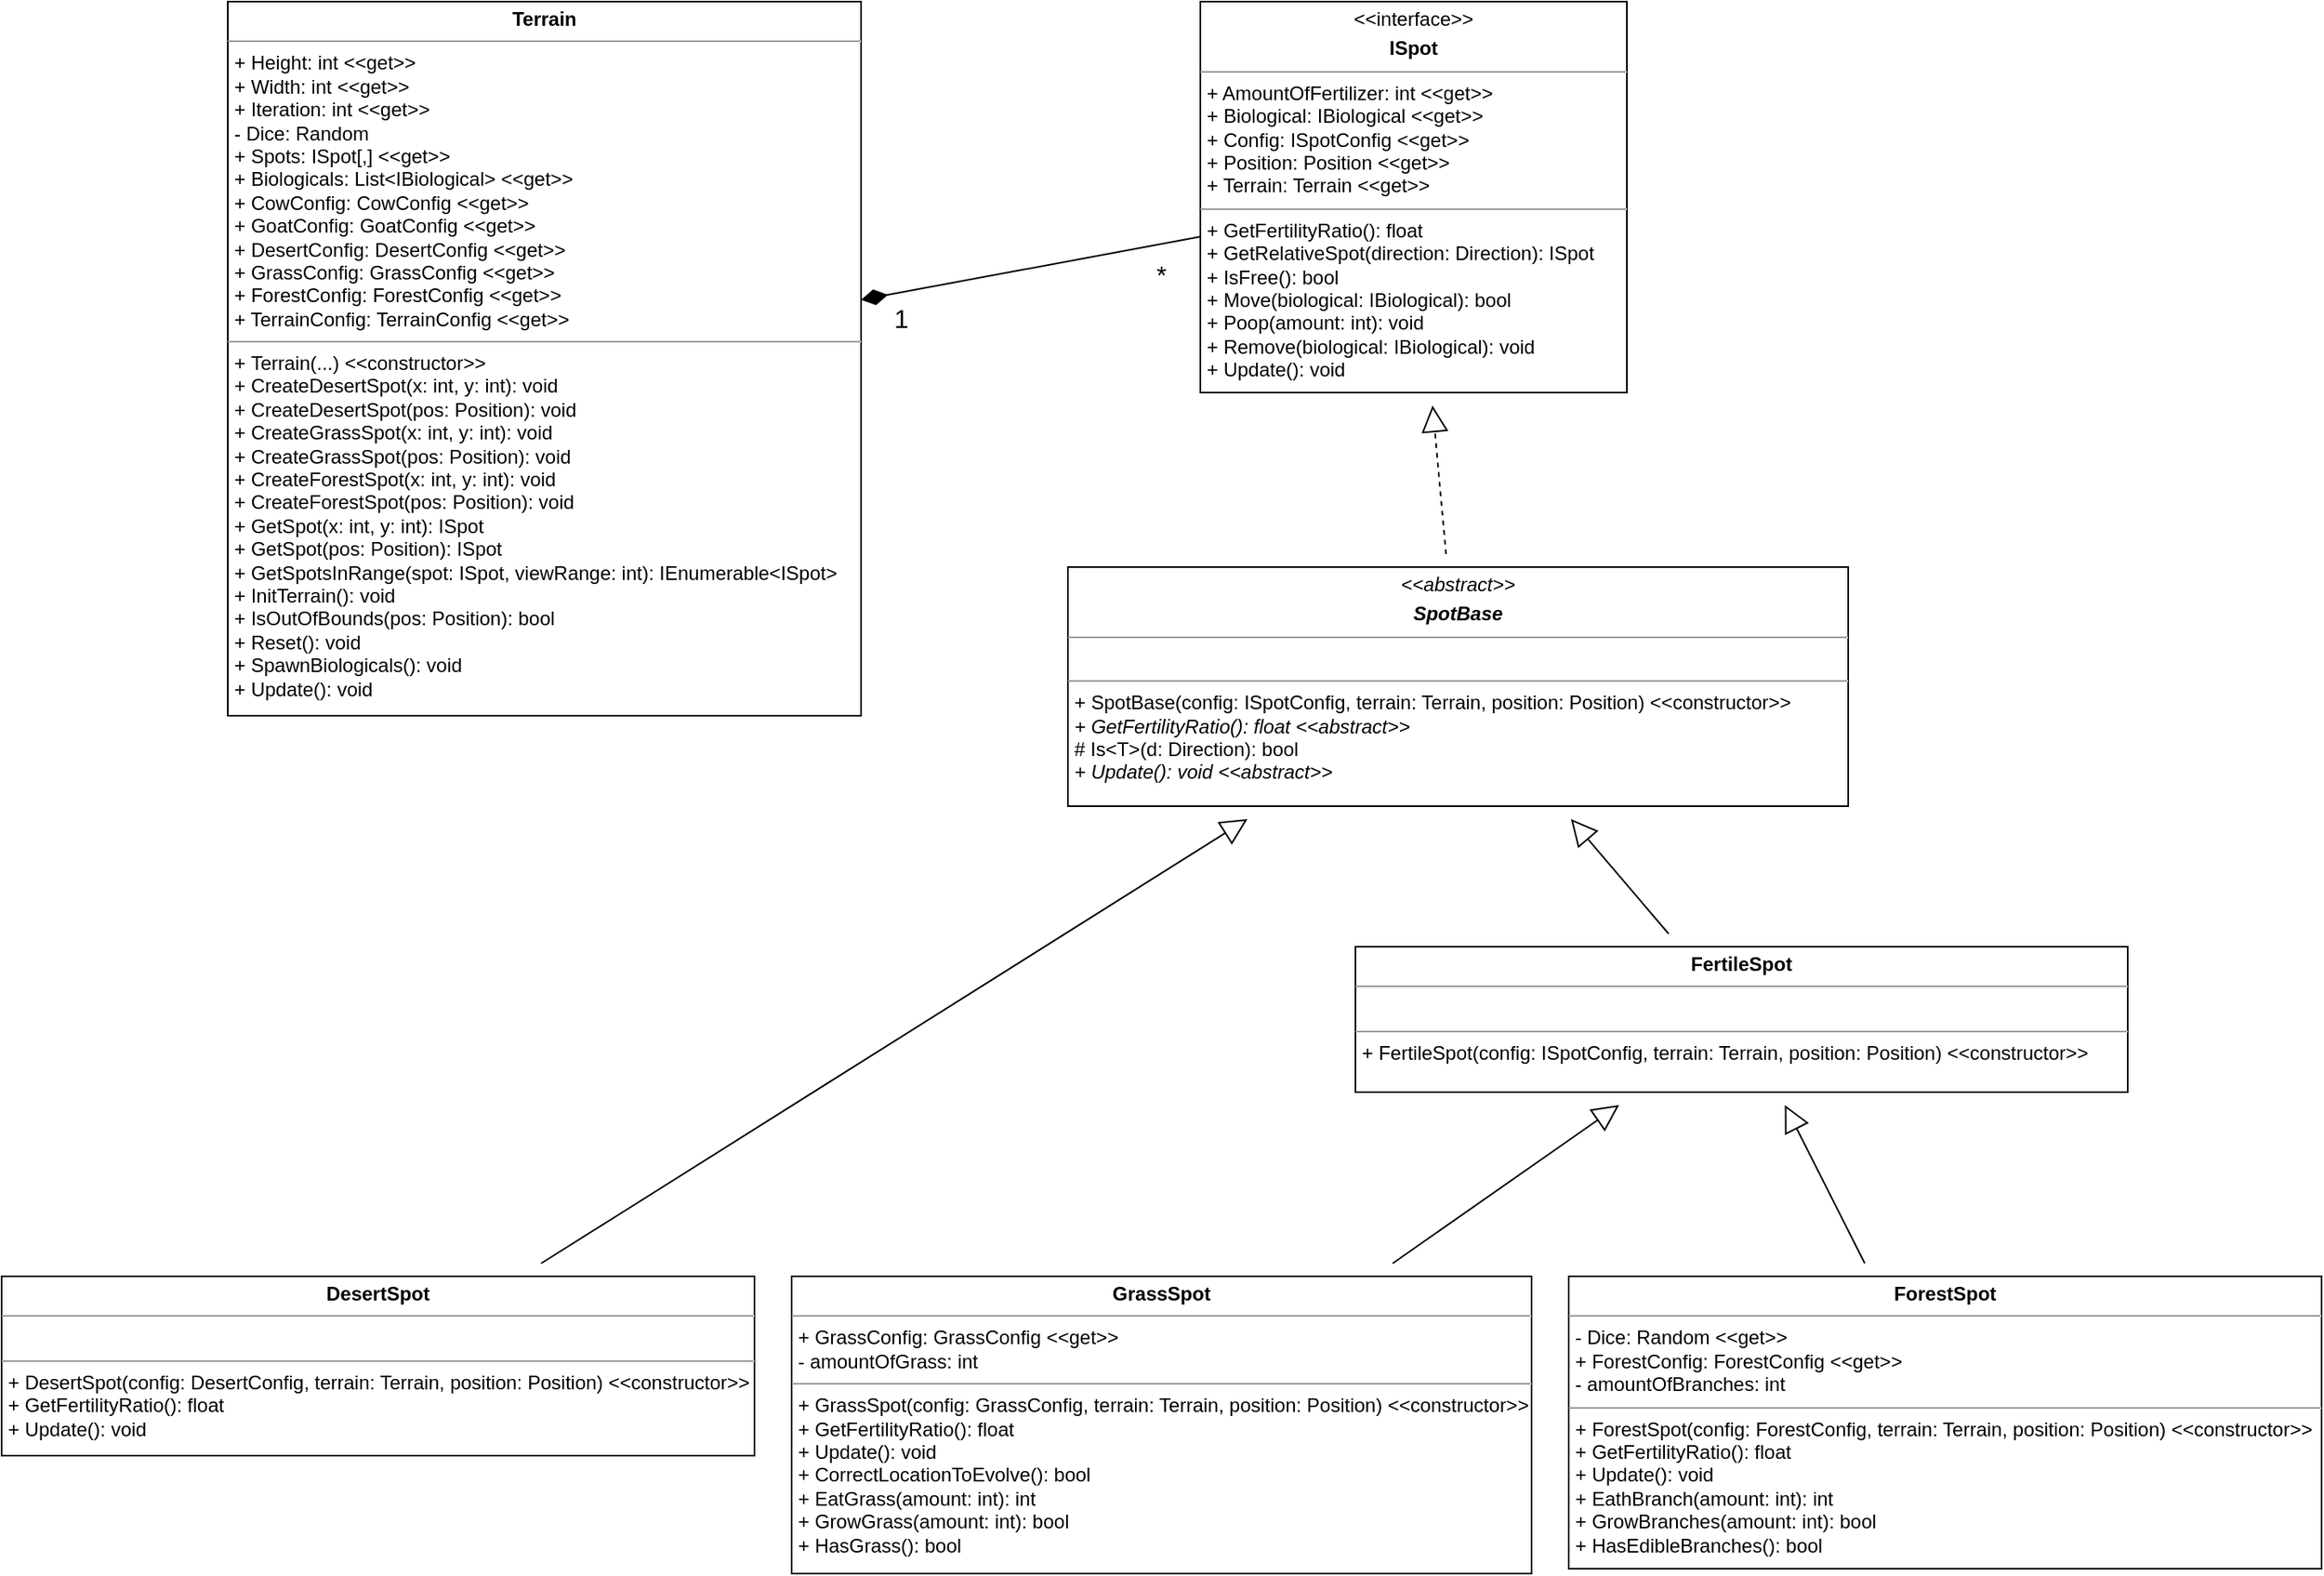 <mxfile version="17.4.2" type="device"><diagram id="P2nSyi5RZK7Bc7SLDS-i" name="Page-1"><mxGraphModel dx="2915" dy="1712" grid="0" gridSize="10" guides="1" tooltips="1" connect="1" arrows="1" fold="1" page="0" pageScale="1" pageWidth="850" pageHeight="1100" math="0" shadow="0"><root><mxCell id="0"/><mxCell id="1" parent="0"/><mxCell id="n8Y5l0oFin8smWEtLfET-14" style="edgeStyle=none;curved=1;rounded=0;orthogonalLoop=1;jettySize=auto;html=1;fontSize=12;endArrow=none;endFill=0;startSize=14;endSize=14;sourcePerimeterSpacing=0;targetPerimeterSpacing=0;startArrow=diamondThin;startFill=1;" edge="1" parent="1" source="n8Y5l0oFin8smWEtLfET-1" target="n8Y5l0oFin8smWEtLfET-2"><mxGeometry relative="1" as="geometry"/></mxCell><mxCell id="n8Y5l0oFin8smWEtLfET-1" value="&lt;p style=&quot;margin: 0px ; margin-top: 4px ; text-align: center&quot;&gt;&lt;b&gt;Terrain&lt;/b&gt;&lt;/p&gt;&lt;hr size=&quot;1&quot;&gt;&lt;p style=&quot;margin: 0px 0px 0px 4px&quot;&gt;+ Height: int &amp;lt;&amp;lt;get&amp;gt;&amp;gt;&lt;/p&gt;&lt;p style=&quot;margin: 0px 0px 0px 4px&quot;&gt;+ Width: int &amp;lt;&amp;lt;get&amp;gt;&amp;gt;&lt;/p&gt;&lt;p style=&quot;margin: 0px 0px 0px 4px&quot;&gt;+ Iteration: int &amp;lt;&amp;lt;get&amp;gt;&amp;gt;&lt;/p&gt;&lt;p style=&quot;margin: 0px 0px 0px 4px&quot;&gt;&lt;span&gt;- Dice: Random&lt;/span&gt;&lt;/p&gt;&lt;p style=&quot;margin: 0px 0px 0px 4px&quot;&gt;&lt;span&gt;+ Spots: ISpot[,] &amp;lt;&amp;lt;get&amp;gt;&amp;gt;&lt;/span&gt;&lt;br&gt;&lt;/p&gt;&lt;p style=&quot;margin: 0px ; margin-left: 4px&quot;&gt;&lt;span&gt;+&amp;nbsp;Biologicals: List&amp;lt;IBiological&amp;gt; &amp;lt;&amp;lt;get&amp;gt;&amp;gt;&lt;/span&gt;&lt;br&gt;&lt;/p&gt;&lt;p style=&quot;margin: 0px ; margin-left: 4px&quot;&gt;+ CowConfig: CowConfig &amp;lt;&amp;lt;get&amp;gt;&amp;gt;&lt;/p&gt;&lt;p style=&quot;margin: 0px ; margin-left: 4px&quot;&gt;+ GoatConfig: GoatConfig &amp;lt;&amp;lt;get&amp;gt;&amp;gt;&lt;/p&gt;&lt;p style=&quot;margin: 0px ; margin-left: 4px&quot;&gt;+ DesertConfig: DesertConfig &amp;lt;&amp;lt;get&amp;gt;&amp;gt;&lt;/p&gt;&lt;p style=&quot;margin: 0px ; margin-left: 4px&quot;&gt;+ GrassConfig: GrassConfig &amp;lt;&amp;lt;get&amp;gt;&amp;gt;&lt;/p&gt;&lt;p style=&quot;margin: 0px ; margin-left: 4px&quot;&gt;+ ForestConfig: ForestConfig &amp;lt;&amp;lt;get&amp;gt;&amp;gt;&lt;/p&gt;&lt;p style=&quot;margin: 0px ; margin-left: 4px&quot;&gt;+ TerrainConfig: TerrainConfig &amp;lt;&amp;lt;get&amp;gt;&amp;gt;&lt;/p&gt;&lt;hr size=&quot;1&quot;&gt;&lt;p style=&quot;margin: 0px ; margin-left: 4px&quot;&gt;+&amp;nbsp;Terrain(...) &amp;lt;&amp;lt;constructor&amp;gt;&amp;gt;&lt;/p&gt;&lt;p style=&quot;margin: 0px ; margin-left: 4px&quot;&gt;+ CreateDesertSpot(x: int, y: int): void&lt;/p&gt;&lt;p style=&quot;margin: 0px 0px 0px 4px&quot;&gt;+ CreateDesertSpot(pos: Position): void&lt;/p&gt;&lt;p style=&quot;margin: 0px 0px 0px 4px&quot;&gt;+ CreateGrassSpot(x: int, y: int): void&lt;/p&gt;&lt;p style=&quot;margin: 0px 0px 0px 4px&quot;&gt;+ CreateGrassSpot(pos: Position): void&lt;/p&gt;&lt;p style=&quot;margin: 0px 0px 0px 4px&quot;&gt;+ CreateForestSpot(x: int, y: int): void&lt;/p&gt;&lt;p style=&quot;margin: 0px 0px 0px 4px&quot;&gt;+ CreateForestSpot(pos: Position): void&lt;/p&gt;&lt;p style=&quot;margin: 0px ; margin-left: 4px&quot;&gt;+ GetSpot(x: int, y: int): ISpot&lt;/p&gt;&lt;p style=&quot;margin: 0px ; margin-left: 4px&quot;&gt;+ GetSpot(pos: Position): ISpot&lt;br&gt;&lt;/p&gt;&lt;p style=&quot;margin: 0px ; margin-left: 4px&quot;&gt;+&amp;nbsp;GetSpotsInRange(spot: ISpot, viewRange: int): IEnumerable&amp;lt;ISpot&amp;gt;&lt;/p&gt;&lt;p style=&quot;margin: 0px ; margin-left: 4px&quot;&gt;+ InitTerrain(): void&lt;/p&gt;&lt;p style=&quot;margin: 0px ; margin-left: 4px&quot;&gt;+&amp;nbsp;IsOutOfBounds(pos: Position): bool&lt;/p&gt;&lt;p style=&quot;margin: 0px ; margin-left: 4px&quot;&gt;+ Reset(): void&lt;/p&gt;&lt;p style=&quot;margin: 0px ; margin-left: 4px&quot;&gt;+&amp;nbsp;SpawnBiologicals(): void&lt;/p&gt;&lt;p style=&quot;margin: 0px ; margin-left: 4px&quot;&gt;+ Update(): void&lt;/p&gt;&lt;p style=&quot;margin: 0px ; margin-left: 4px&quot;&gt;&lt;br&gt;&lt;/p&gt;" style="verticalAlign=top;align=left;overflow=fill;fontSize=12;fontFamily=Helvetica;html=1;hachureGap=4;" vertex="1" parent="1"><mxGeometry x="-68" y="-159" width="392" height="442" as="geometry"/></mxCell><mxCell id="n8Y5l0oFin8smWEtLfET-2" value="&lt;p style=&quot;margin: 0px ; margin-top: 4px ; text-align: center&quot;&gt;&amp;lt;&amp;lt;interface&amp;gt;&amp;gt;&lt;/p&gt;&lt;p style=&quot;margin: 0px ; margin-top: 4px ; text-align: center&quot;&gt;&lt;b&gt;ISpot&lt;/b&gt;&lt;/p&gt;&lt;hr size=&quot;1&quot;&gt;&lt;p style=&quot;margin: 0px ; margin-left: 4px&quot;&gt;+ AmountOfFertilizer: int &amp;lt;&amp;lt;get&amp;gt;&amp;gt;&lt;br&gt;&lt;/p&gt;&lt;p style=&quot;margin: 0px ; margin-left: 4px&quot;&gt;+ Biological: IBiological &amp;lt;&amp;lt;get&amp;gt;&amp;gt;&lt;/p&gt;&lt;p style=&quot;margin: 0px ; margin-left: 4px&quot;&gt;+ Config: ISpotConfig &amp;lt;&amp;lt;get&amp;gt;&amp;gt;&lt;/p&gt;&lt;p style=&quot;margin: 0px ; margin-left: 4px&quot;&gt;+ Position: Position &amp;lt;&amp;lt;get&amp;gt;&amp;gt;&lt;/p&gt;&lt;p style=&quot;margin: 0px ; margin-left: 4px&quot;&gt;+ Terrain: Terrain &amp;lt;&amp;lt;get&amp;gt;&amp;gt;&lt;/p&gt;&lt;hr size=&quot;1&quot;&gt;&lt;p style=&quot;margin: 0px ; margin-left: 4px&quot;&gt;+ GetFertilityRatio(): float&lt;/p&gt;&lt;p style=&quot;margin: 0px ; margin-left: 4px&quot;&gt;+&amp;nbsp;GetRelativeSpot(direction: Direction): ISpot&lt;/p&gt;&lt;p style=&quot;margin: 0px ; margin-left: 4px&quot;&gt;+ IsFree(): bool&lt;/p&gt;&lt;p style=&quot;margin: 0px ; margin-left: 4px&quot;&gt;+ Move(biological: IBiological): bool&lt;/p&gt;&lt;p style=&quot;margin: 0px ; margin-left: 4px&quot;&gt;+ Poop(amount: int): void&lt;/p&gt;&lt;p style=&quot;margin: 0px ; margin-left: 4px&quot;&gt;+ Remove(biological: IBiological): void&lt;/p&gt;&lt;p style=&quot;margin: 0px ; margin-left: 4px&quot;&gt;+ Update(): void&lt;/p&gt;" style="verticalAlign=top;align=left;overflow=fill;fontSize=12;fontFamily=Helvetica;html=1;hachureGap=4;" vertex="1" parent="1"><mxGeometry x="534" y="-159" width="264" height="242" as="geometry"/></mxCell><mxCell id="n8Y5l0oFin8smWEtLfET-8" style="edgeStyle=none;curved=1;rounded=0;orthogonalLoop=1;jettySize=auto;html=1;fontSize=12;endArrow=block;startSize=14;endSize=14;sourcePerimeterSpacing=8;targetPerimeterSpacing=8;endFill=0;dashed=1;" edge="1" parent="1" source="n8Y5l0oFin8smWEtLfET-3" target="n8Y5l0oFin8smWEtLfET-2"><mxGeometry relative="1" as="geometry"/></mxCell><mxCell id="n8Y5l0oFin8smWEtLfET-3" value="&lt;p style=&quot;margin: 0px ; margin-top: 4px ; text-align: center&quot;&gt;&amp;lt;&amp;lt;abstract&amp;gt;&amp;gt;&lt;/p&gt;&lt;p style=&quot;margin: 0px ; margin-top: 4px ; text-align: center&quot;&gt;&lt;b&gt;SpotBase&lt;/b&gt;&lt;/p&gt;&lt;hr size=&quot;1&quot;&gt;&lt;p style=&quot;margin: 0px ; margin-left: 4px&quot;&gt;&lt;span style=&quot;font-style: normal&quot;&gt;&lt;br&gt;&lt;/span&gt;&lt;/p&gt;&lt;hr size=&quot;1&quot;&gt;&lt;p style=&quot;margin: 0px ; margin-left: 4px&quot;&gt;&lt;span style=&quot;font-style: normal&quot;&gt;+ SpotBase(config: ISpotConfig, terrain: Terrain, position: Position) &amp;lt;&amp;lt;constructor&amp;gt;&amp;gt;&lt;br&gt;&lt;/span&gt;&lt;/p&gt;&lt;p style=&quot;margin: 0px ; margin-left: 4px&quot;&gt;+ GetFertilityRatio(): float &amp;lt;&amp;lt;abstract&amp;gt;&amp;gt;&lt;span style=&quot;font-style: normal&quot;&gt;&lt;br&gt;&lt;/span&gt;&lt;/p&gt;&lt;p style=&quot;margin: 0px ; margin-left: 4px&quot;&gt;&lt;span style=&quot;font-style: normal&quot;&gt;# Is&amp;lt;T&amp;gt;(d: Direction): bool&lt;/span&gt;&lt;/p&gt;&lt;p style=&quot;margin: 0px ; margin-left: 4px&quot;&gt;+ Update(): void &amp;lt;&amp;lt;abstract&amp;gt;&amp;gt;&lt;span style=&quot;font-style: normal&quot;&gt;&lt;br&gt;&lt;/span&gt;&lt;/p&gt;" style="verticalAlign=top;align=left;overflow=fill;fontSize=12;fontFamily=Helvetica;html=1;hachureGap=4;fontStyle=2" vertex="1" parent="1"><mxGeometry x="452" y="191" width="483" height="148" as="geometry"/></mxCell><mxCell id="n8Y5l0oFin8smWEtLfET-12" style="edgeStyle=none;curved=1;rounded=0;orthogonalLoop=1;jettySize=auto;html=1;fontSize=12;endArrow=block;endFill=0;startSize=14;endSize=14;sourcePerimeterSpacing=8;targetPerimeterSpacing=8;" edge="1" parent="1" source="n8Y5l0oFin8smWEtLfET-4" target="n8Y5l0oFin8smWEtLfET-3"><mxGeometry relative="1" as="geometry"/></mxCell><mxCell id="n8Y5l0oFin8smWEtLfET-4" value="&lt;p style=&quot;margin: 0px ; margin-top: 4px ; text-align: center&quot;&gt;&lt;b&gt;DesertSpot&lt;/b&gt;&lt;/p&gt;&lt;hr size=&quot;1&quot;&gt;&lt;p style=&quot;margin: 0px ; margin-left: 4px&quot;&gt;&lt;br&gt;&lt;/p&gt;&lt;hr size=&quot;1&quot;&gt;&lt;p style=&quot;margin: 0px ; margin-left: 4px&quot;&gt;+ DesertSpot(config: DesertConfig, terrain: Terrain, position: Position) &amp;lt;&amp;lt;constructor&amp;gt;&amp;gt;&lt;br&gt;&lt;/p&gt;&lt;p style=&quot;margin: 0px ; margin-left: 4px&quot;&gt;+ GetFertilityRatio(): float&lt;br&gt;&lt;/p&gt;&lt;p style=&quot;margin: 0px ; margin-left: 4px&quot;&gt;+ Update(): void&lt;br&gt;&lt;/p&gt;" style="verticalAlign=top;align=left;overflow=fill;fontSize=12;fontFamily=Helvetica;html=1;hachureGap=4;" vertex="1" parent="1"><mxGeometry x="-208" y="630" width="466" height="111" as="geometry"/></mxCell><mxCell id="n8Y5l0oFin8smWEtLfET-10" style="edgeStyle=none;curved=1;rounded=0;orthogonalLoop=1;jettySize=auto;html=1;fontSize=12;endArrow=block;endFill=0;startSize=14;endSize=14;sourcePerimeterSpacing=8;targetPerimeterSpacing=8;" edge="1" parent="1" source="n8Y5l0oFin8smWEtLfET-5" target="n8Y5l0oFin8smWEtLfET-7"><mxGeometry relative="1" as="geometry"/></mxCell><mxCell id="n8Y5l0oFin8smWEtLfET-5" value="&lt;p style=&quot;margin: 0px ; margin-top: 4px ; text-align: center&quot;&gt;&lt;b&gt;GrassSpot&lt;/b&gt;&lt;/p&gt;&lt;hr size=&quot;1&quot;&gt;&lt;p style=&quot;margin: 0px ; margin-left: 4px&quot;&gt;+ GrassConfig: GrassConfig &amp;lt;&amp;lt;get&amp;gt;&amp;gt;&lt;/p&gt;&lt;p style=&quot;margin: 0px ; margin-left: 4px&quot;&gt;- amountOfGrass: int&lt;/p&gt;&lt;hr size=&quot;1&quot;&gt;&lt;p style=&quot;margin: 0px ; margin-left: 4px&quot;&gt;+ GrassSpot(config: GrassConfig, terrain: Terrain, position: Position) &amp;lt;&amp;lt;constructor&amp;gt;&amp;gt;&lt;br&gt;&lt;/p&gt;&lt;p style=&quot;margin: 0px ; margin-left: 4px&quot;&gt;+ GetFertilityRatio(): float&lt;br&gt;&lt;/p&gt;&lt;p style=&quot;margin: 0px ; margin-left: 4px&quot;&gt;+ Update(): void&lt;br&gt;&lt;/p&gt;&lt;p style=&quot;margin: 0px ; margin-left: 4px&quot;&gt;+&amp;nbsp;CorrectLocationToEvolve(): bool&lt;/p&gt;&lt;p style=&quot;margin: 0px ; margin-left: 4px&quot;&gt;+ EatGrass(amount: int): int&lt;/p&gt;&lt;p style=&quot;margin: 0px ; margin-left: 4px&quot;&gt;+ GrowGrass(amount: int): bool&lt;/p&gt;&lt;p style=&quot;margin: 0px ; margin-left: 4px&quot;&gt;+ HasGrass(): bool&lt;/p&gt;&lt;p style=&quot;margin: 0px ; margin-left: 4px&quot;&gt;&lt;br&gt;&lt;/p&gt;&lt;p style=&quot;margin: 0px ; margin-left: 4px&quot;&gt;&lt;br&gt;&lt;/p&gt;" style="verticalAlign=top;align=left;overflow=fill;fontSize=12;fontFamily=Helvetica;html=1;hachureGap=4;" vertex="1" parent="1"><mxGeometry x="281" y="630" width="458" height="184" as="geometry"/></mxCell><mxCell id="n8Y5l0oFin8smWEtLfET-9" style="edgeStyle=none;curved=1;rounded=0;orthogonalLoop=1;jettySize=auto;html=1;fontSize=12;endArrow=block;endFill=0;startSize=14;endSize=14;sourcePerimeterSpacing=8;targetPerimeterSpacing=8;" edge="1" parent="1" source="n8Y5l0oFin8smWEtLfET-6" target="n8Y5l0oFin8smWEtLfET-7"><mxGeometry relative="1" as="geometry"/></mxCell><mxCell id="n8Y5l0oFin8smWEtLfET-6" value="&lt;p style=&quot;margin: 0px ; margin-top: 4px ; text-align: center&quot;&gt;&lt;b&gt;ForestSpot&lt;/b&gt;&lt;/p&gt;&lt;hr size=&quot;1&quot;&gt;&lt;p style=&quot;margin: 0px ; margin-left: 4px&quot;&gt;- Dice: Random &amp;lt;&amp;lt;get&amp;gt;&amp;gt;&lt;/p&gt;&lt;p style=&quot;margin: 0px ; margin-left: 4px&quot;&gt;+ ForestConfig: ForestConfig &amp;lt;&amp;lt;get&amp;gt;&amp;gt;&lt;/p&gt;&lt;p style=&quot;margin: 0px ; margin-left: 4px&quot;&gt;- amountOfBranches: int&lt;/p&gt;&lt;hr size=&quot;1&quot;&gt;&lt;p style=&quot;margin: 0px ; margin-left: 4px&quot;&gt;+ ForestSpot(config: ForestConfig, terrain: Terrain, position: Position) &amp;lt;&amp;lt;constructor&amp;gt;&amp;gt;&lt;br&gt;&lt;/p&gt;&lt;p style=&quot;margin: 0px ; margin-left: 4px&quot;&gt;+ GetFertilityRatio(): float&lt;br&gt;&lt;/p&gt;&lt;p style=&quot;margin: 0px ; margin-left: 4px&quot;&gt;+ Update(): void&lt;br&gt;&lt;/p&gt;&lt;p style=&quot;margin: 0px ; margin-left: 4px&quot;&gt;+ EathBranch(amount: int): int&lt;/p&gt;&lt;p style=&quot;margin: 0px ; margin-left: 4px&quot;&gt;+ GrowBranches(amount: int): bool&lt;/p&gt;&lt;p style=&quot;margin: 0px ; margin-left: 4px&quot;&gt;+ HasEdibleBranches(): bool&lt;/p&gt;&lt;p style=&quot;margin: 0px ; margin-left: 4px&quot;&gt;&lt;br&gt;&lt;/p&gt;" style="verticalAlign=top;align=left;overflow=fill;fontSize=12;fontFamily=Helvetica;html=1;hachureGap=4;" vertex="1" parent="1"><mxGeometry x="762" y="630" width="466" height="181" as="geometry"/></mxCell><mxCell id="n8Y5l0oFin8smWEtLfET-11" style="edgeStyle=none;curved=1;rounded=0;orthogonalLoop=1;jettySize=auto;html=1;fontSize=12;endArrow=block;endFill=0;startSize=14;endSize=14;sourcePerimeterSpacing=8;targetPerimeterSpacing=8;" edge="1" parent="1" source="n8Y5l0oFin8smWEtLfET-7" target="n8Y5l0oFin8smWEtLfET-3"><mxGeometry relative="1" as="geometry"/></mxCell><mxCell id="n8Y5l0oFin8smWEtLfET-7" value="&lt;p style=&quot;margin: 0px ; margin-top: 4px ; text-align: center&quot;&gt;&lt;b&gt;FertileSpot&lt;/b&gt;&lt;/p&gt;&lt;hr size=&quot;1&quot;&gt;&lt;p style=&quot;margin: 0px ; margin-left: 4px&quot;&gt;&lt;br&gt;&lt;/p&gt;&lt;hr size=&quot;1&quot;&gt;&lt;p style=&quot;margin: 0px ; margin-left: 4px&quot;&gt;+ FertileSpot(config: ISpotConfig, terrain: Terrain, position: Position) &amp;lt;&amp;lt;constructor&amp;gt;&amp;gt;&lt;br&gt;&lt;/p&gt;" style="verticalAlign=top;align=left;overflow=fill;fontSize=12;fontFamily=Helvetica;html=1;hachureGap=4;" vertex="1" parent="1"><mxGeometry x="630" y="426" width="478" height="90" as="geometry"/></mxCell><mxCell id="n8Y5l0oFin8smWEtLfET-16" value="1" style="text;strokeColor=none;fillColor=none;html=1;align=center;verticalAlign=middle;whiteSpace=wrap;rounded=0;hachureGap=4;fontSize=16;" vertex="1" parent="1"><mxGeometry x="319" y="22" width="60" height="30" as="geometry"/></mxCell><mxCell id="n8Y5l0oFin8smWEtLfET-17" value="*" style="text;strokeColor=none;fillColor=none;html=1;align=center;verticalAlign=middle;whiteSpace=wrap;rounded=0;hachureGap=4;fontSize=16;" vertex="1" parent="1"><mxGeometry x="480" y="-5" width="60" height="30" as="geometry"/></mxCell></root></mxGraphModel></diagram></mxfile>